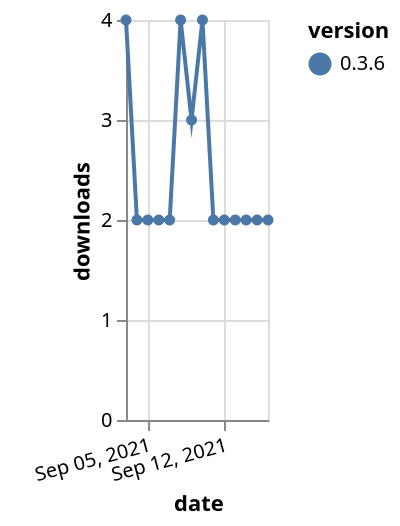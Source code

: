 {"$schema": "https://vega.github.io/schema/vega-lite/v5.json", "description": "A simple bar chart with embedded data.", "data": {"values": [{"date": "2021-09-03", "total": 190, "delta": 4, "version": "0.3.6"}, {"date": "2021-09-04", "total": 192, "delta": 2, "version": "0.3.6"}, {"date": "2021-09-05", "total": 194, "delta": 2, "version": "0.3.6"}, {"date": "2021-09-06", "total": 196, "delta": 2, "version": "0.3.6"}, {"date": "2021-09-07", "total": 198, "delta": 2, "version": "0.3.6"}, {"date": "2021-09-08", "total": 202, "delta": 4, "version": "0.3.6"}, {"date": "2021-09-09", "total": 205, "delta": 3, "version": "0.3.6"}, {"date": "2021-09-10", "total": 209, "delta": 4, "version": "0.3.6"}, {"date": "2021-09-11", "total": 211, "delta": 2, "version": "0.3.6"}, {"date": "2021-09-12", "total": 213, "delta": 2, "version": "0.3.6"}, {"date": "2021-09-13", "total": 215, "delta": 2, "version": "0.3.6"}, {"date": "2021-09-14", "total": 217, "delta": 2, "version": "0.3.6"}, {"date": "2021-09-15", "total": 219, "delta": 2, "version": "0.3.6"}, {"date": "2021-09-16", "total": 221, "delta": 2, "version": "0.3.6"}]}, "width": "container", "mark": {"type": "line", "point": {"filled": true}}, "encoding": {"x": {"field": "date", "type": "temporal", "timeUnit": "yearmonthdate", "title": "date", "axis": {"labelAngle": -15}}, "y": {"field": "delta", "type": "quantitative", "title": "downloads"}, "color": {"field": "version", "type": "nominal"}, "tooltip": {"field": "delta"}}}